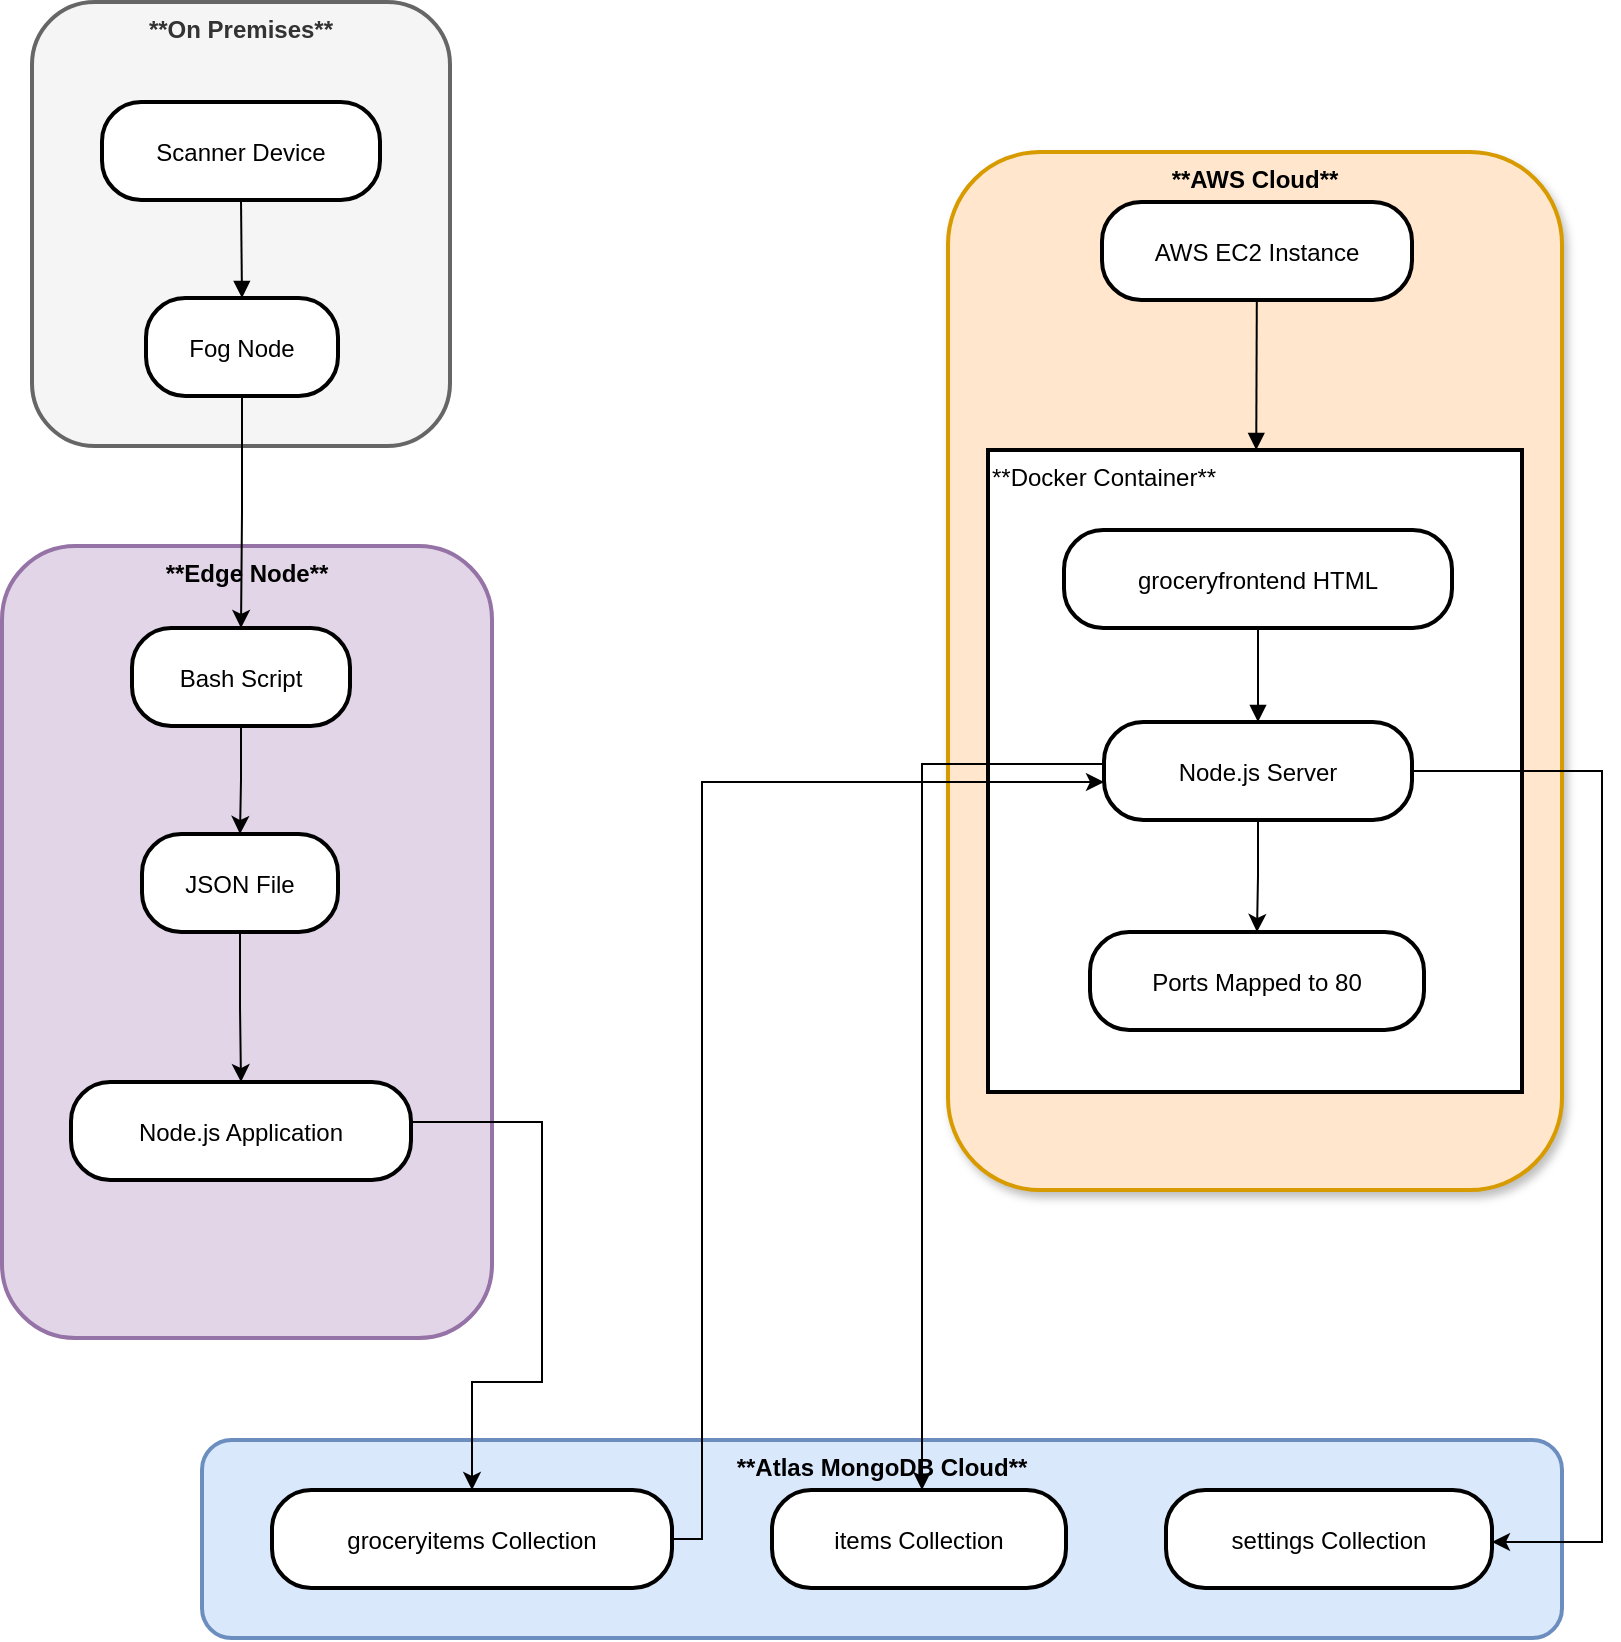 <mxfile version="24.7.14">
  <diagram name="Page-1" id="LbUbiFc6LrqvqoF5PVDX">
    <mxGraphModel dx="2021" dy="755" grid="1" gridSize="10" guides="1" tooltips="1" connect="1" arrows="1" fold="1" page="1" pageScale="1" pageWidth="827" pageHeight="1169" math="0" shadow="0">
      <root>
        <mxCell id="0" />
        <mxCell id="1" parent="0" />
        <mxCell id="dPpAq6NhzZ0Jxj9rIUQy-118" value="**AWS Cloud**" style="whiteSpace=wrap;strokeWidth=2;verticalAlign=top;align=center;fillColor=#ffe6cc;strokeColor=#d79b00;glass=0;shadow=1;rounded=1;fontStyle=1" vertex="1" parent="1">
          <mxGeometry x="393" y="535" width="307" height="519" as="geometry" />
        </mxCell>
        <mxCell id="dPpAq6NhzZ0Jxj9rIUQy-119" value="**Docker Container**" style="whiteSpace=wrap;strokeWidth=2;verticalAlign=top;align=left;" vertex="1" parent="1">
          <mxGeometry x="413" y="684" width="267" height="321" as="geometry" />
        </mxCell>
        <mxCell id="dPpAq6NhzZ0Jxj9rIUQy-120" value="**Atlas MongoDB Cloud**" style="whiteSpace=wrap;strokeWidth=2;html=1;align=center;verticalAlign=top;rounded=1;fillColor=#dae8fc;strokeColor=#6c8ebf;fontStyle=1" vertex="1" parent="1">
          <mxGeometry x="20" y="1179" width="680" height="99" as="geometry" />
        </mxCell>
        <mxCell id="dPpAq6NhzZ0Jxj9rIUQy-121" value="**Edge Node**" style="whiteSpace=wrap;strokeWidth=2;align=center;verticalAlign=top;rounded=1;fontStyle=1;fillColor=#e1d5e7;strokeColor=#9673a6;" vertex="1" parent="1">
          <mxGeometry x="-80" y="732" width="245" height="396" as="geometry" />
        </mxCell>
        <mxCell id="dPpAq6NhzZ0Jxj9rIUQy-122" value="**On Premises**" style="whiteSpace=wrap;strokeWidth=2;verticalAlign=top;align=center;fontStyle=1;rounded=1;fillColor=#f5f5f5;fontColor=#333333;strokeColor=#666666;" vertex="1" parent="1">
          <mxGeometry x="-65" y="460" width="209" height="222" as="geometry" />
        </mxCell>
        <mxCell id="dPpAq6NhzZ0Jxj9rIUQy-149" style="edgeStyle=orthogonalEdgeStyle;rounded=0;orthogonalLoop=1;jettySize=auto;html=1;" edge="1" parent="1" source="dPpAq6NhzZ0Jxj9rIUQy-123" target="dPpAq6NhzZ0Jxj9rIUQy-126">
          <mxGeometry relative="1" as="geometry" />
        </mxCell>
        <mxCell id="dPpAq6NhzZ0Jxj9rIUQy-123" value="Fog Node" style="rounded=1;arcSize=40;strokeWidth=2" vertex="1" parent="1">
          <mxGeometry x="-8" y="608" width="96" height="49" as="geometry" />
        </mxCell>
        <mxCell id="dPpAq6NhzZ0Jxj9rIUQy-124" value="Scanner Device" style="rounded=1;arcSize=40;strokeWidth=2" vertex="1" parent="1">
          <mxGeometry x="-30" y="510" width="139" height="49" as="geometry" />
        </mxCell>
        <mxCell id="dPpAq6NhzZ0Jxj9rIUQy-147" style="edgeStyle=orthogonalEdgeStyle;rounded=0;orthogonalLoop=1;jettySize=auto;html=1;" edge="1" parent="1" source="dPpAq6NhzZ0Jxj9rIUQy-125" target="dPpAq6NhzZ0Jxj9rIUQy-128">
          <mxGeometry relative="1" as="geometry">
            <mxPoint x="580" y="1150" as="targetPoint" />
            <Array as="points">
              <mxPoint x="190" y="1020" />
              <mxPoint x="190" y="1150" />
              <mxPoint x="155" y="1150" />
            </Array>
          </mxGeometry>
        </mxCell>
        <mxCell id="dPpAq6NhzZ0Jxj9rIUQy-125" value="Node.js Application" style="rounded=1;arcSize=40;strokeWidth=2" vertex="1" parent="1">
          <mxGeometry x="-45.5" y="1000" width="170" height="49" as="geometry" />
        </mxCell>
        <mxCell id="dPpAq6NhzZ0Jxj9rIUQy-152" value="" style="edgeStyle=orthogonalEdgeStyle;rounded=0;orthogonalLoop=1;jettySize=auto;html=1;" edge="1" parent="1" source="dPpAq6NhzZ0Jxj9rIUQy-126" target="dPpAq6NhzZ0Jxj9rIUQy-127">
          <mxGeometry relative="1" as="geometry" />
        </mxCell>
        <mxCell id="dPpAq6NhzZ0Jxj9rIUQy-126" value="Bash Script" style="rounded=1;arcSize=40;strokeWidth=2" vertex="1" parent="1">
          <mxGeometry x="-15" y="773" width="109" height="49" as="geometry" />
        </mxCell>
        <mxCell id="dPpAq6NhzZ0Jxj9rIUQy-148" style="edgeStyle=orthogonalEdgeStyle;rounded=0;orthogonalLoop=1;jettySize=auto;html=1;" edge="1" parent="1" source="dPpAq6NhzZ0Jxj9rIUQy-128" target="dPpAq6NhzZ0Jxj9rIUQy-133">
          <mxGeometry relative="1" as="geometry">
            <Array as="points">
              <mxPoint x="270" y="1229" />
              <mxPoint x="270" y="850" />
            </Array>
          </mxGeometry>
        </mxCell>
        <mxCell id="dPpAq6NhzZ0Jxj9rIUQy-128" value="groceryitems Collection" style="rounded=1;arcSize=40;strokeWidth=2" vertex="1" parent="1">
          <mxGeometry x="55" y="1204" width="200" height="49" as="geometry" />
        </mxCell>
        <mxCell id="dPpAq6NhzZ0Jxj9rIUQy-129" value="items Collection" style="rounded=1;arcSize=40;strokeWidth=2" vertex="1" parent="1">
          <mxGeometry x="305" y="1204" width="147" height="49" as="geometry" />
        </mxCell>
        <mxCell id="dPpAq6NhzZ0Jxj9rIUQy-130" value="settings Collection" style="rounded=1;arcSize=40;strokeWidth=2" vertex="1" parent="1">
          <mxGeometry x="502" y="1204" width="163" height="49" as="geometry" />
        </mxCell>
        <mxCell id="dPpAq6NhzZ0Jxj9rIUQy-131" value="AWS EC2 Instance" style="rounded=1;arcSize=40;strokeWidth=2" vertex="1" parent="1">
          <mxGeometry x="470" y="560" width="155" height="49" as="geometry" />
        </mxCell>
        <mxCell id="dPpAq6NhzZ0Jxj9rIUQy-155" style="edgeStyle=orthogonalEdgeStyle;rounded=0;orthogonalLoop=1;jettySize=auto;html=1;" edge="1" parent="1" target="dPpAq6NhzZ0Jxj9rIUQy-129">
          <mxGeometry relative="1" as="geometry">
            <mxPoint x="548" y="820" as="sourcePoint" />
            <mxPoint x="380" y="1155" as="targetPoint" />
            <Array as="points">
              <mxPoint x="548" y="841" />
              <mxPoint x="380" y="841" />
            </Array>
          </mxGeometry>
        </mxCell>
        <mxCell id="dPpAq6NhzZ0Jxj9rIUQy-132" value="groceryfrontend HTML" style="rounded=1;arcSize=40;strokeWidth=2" vertex="1" parent="1">
          <mxGeometry x="451" y="724" width="194" height="49" as="geometry" />
        </mxCell>
        <mxCell id="dPpAq6NhzZ0Jxj9rIUQy-146" value="" style="edgeStyle=orthogonalEdgeStyle;rounded=0;orthogonalLoop=1;jettySize=auto;html=1;" edge="1" parent="1" source="dPpAq6NhzZ0Jxj9rIUQy-133" target="dPpAq6NhzZ0Jxj9rIUQy-134">
          <mxGeometry relative="1" as="geometry" />
        </mxCell>
        <mxCell id="dPpAq6NhzZ0Jxj9rIUQy-157" style="edgeStyle=orthogonalEdgeStyle;rounded=0;orthogonalLoop=1;jettySize=auto;html=1;" edge="1" parent="1" source="dPpAq6NhzZ0Jxj9rIUQy-133" target="dPpAq6NhzZ0Jxj9rIUQy-130">
          <mxGeometry relative="1" as="geometry">
            <Array as="points">
              <mxPoint x="720" y="845" />
              <mxPoint x="720" y="1230" />
            </Array>
          </mxGeometry>
        </mxCell>
        <mxCell id="dPpAq6NhzZ0Jxj9rIUQy-133" value="Node.js Server" style="rounded=1;arcSize=40;strokeWidth=2" vertex="1" parent="1">
          <mxGeometry x="471" y="820" width="154" height="49" as="geometry" />
        </mxCell>
        <mxCell id="dPpAq6NhzZ0Jxj9rIUQy-134" value="Ports Mapped to 80" style="rounded=1;arcSize=40;strokeWidth=2" vertex="1" parent="1">
          <mxGeometry x="464" y="925" width="167" height="49" as="geometry" />
        </mxCell>
        <mxCell id="dPpAq6NhzZ0Jxj9rIUQy-135" value="" style="curved=1;startArrow=none;endArrow=block;exitX=0.5;exitY=0.98;entryX=0.5;entryY=0;rounded=0;" edge="1" parent="1" source="dPpAq6NhzZ0Jxj9rIUQy-124" target="dPpAq6NhzZ0Jxj9rIUQy-123">
          <mxGeometry relative="1" as="geometry">
            <Array as="points" />
          </mxGeometry>
        </mxCell>
        <mxCell id="dPpAq6NhzZ0Jxj9rIUQy-142" value="" style="curved=1;startArrow=none;endArrow=block;exitX=0.5;exitY=0.98;entryX=0.5;entryY=0;rounded=0;" edge="1" parent="1" source="dPpAq6NhzZ0Jxj9rIUQy-132" target="dPpAq6NhzZ0Jxj9rIUQy-133">
          <mxGeometry relative="1" as="geometry">
            <Array as="points" />
          </mxGeometry>
        </mxCell>
        <mxCell id="dPpAq6NhzZ0Jxj9rIUQy-145" value="" style="curved=1;startArrow=none;endArrow=block;rounded=0;" edge="1" parent="1" source="dPpAq6NhzZ0Jxj9rIUQy-131" target="dPpAq6NhzZ0Jxj9rIUQy-119">
          <mxGeometry relative="1" as="geometry">
            <Array as="points" />
          </mxGeometry>
        </mxCell>
        <mxCell id="dPpAq6NhzZ0Jxj9rIUQy-153" style="edgeStyle=orthogonalEdgeStyle;rounded=0;orthogonalLoop=1;jettySize=auto;html=1;entryX=0.5;entryY=0;entryDx=0;entryDy=0;" edge="1" parent="1" source="dPpAq6NhzZ0Jxj9rIUQy-127" target="dPpAq6NhzZ0Jxj9rIUQy-125">
          <mxGeometry relative="1" as="geometry" />
        </mxCell>
        <mxCell id="dPpAq6NhzZ0Jxj9rIUQy-127" value="JSON File" style="rounded=1;arcSize=40;strokeWidth=2" vertex="1" parent="1">
          <mxGeometry x="-10" y="876" width="98" height="49" as="geometry" />
        </mxCell>
      </root>
    </mxGraphModel>
  </diagram>
</mxfile>
